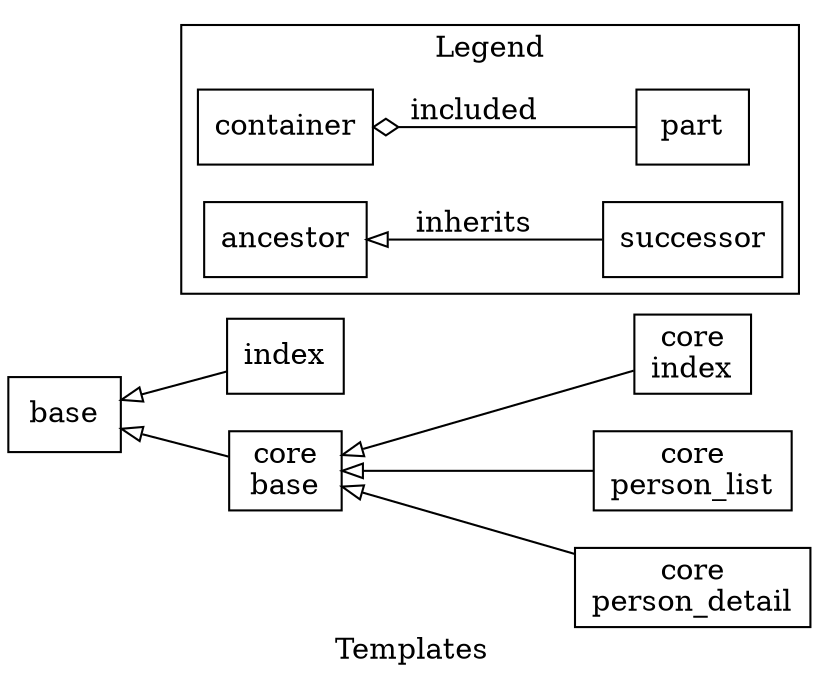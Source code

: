 // dot -Tsvg -o templates.svg templates.dot

digraph templates {
 label = "Templates";
 rankdir = RL;
 node [shape = rectangle];
 index -> base [arrowhead = onormal];
 "core\nbase" -> base [arrowhead = onormal];
 "core\nindex" -> "core\nbase"  [arrowhead = onormal];
 "core\nperson_list" -> "core\nbase"  [arrowhead = onormal];
 "core\nperson_detail" -> "core\nbase"  [arrowhead = onormal];
 subgraph cluster0 {
  label = "Legend";
  part -> container [arrowhead = odiamond, label="included"];
  successor -> ancestor [arrowhead = onormal, label="inherits"];
 }
}
